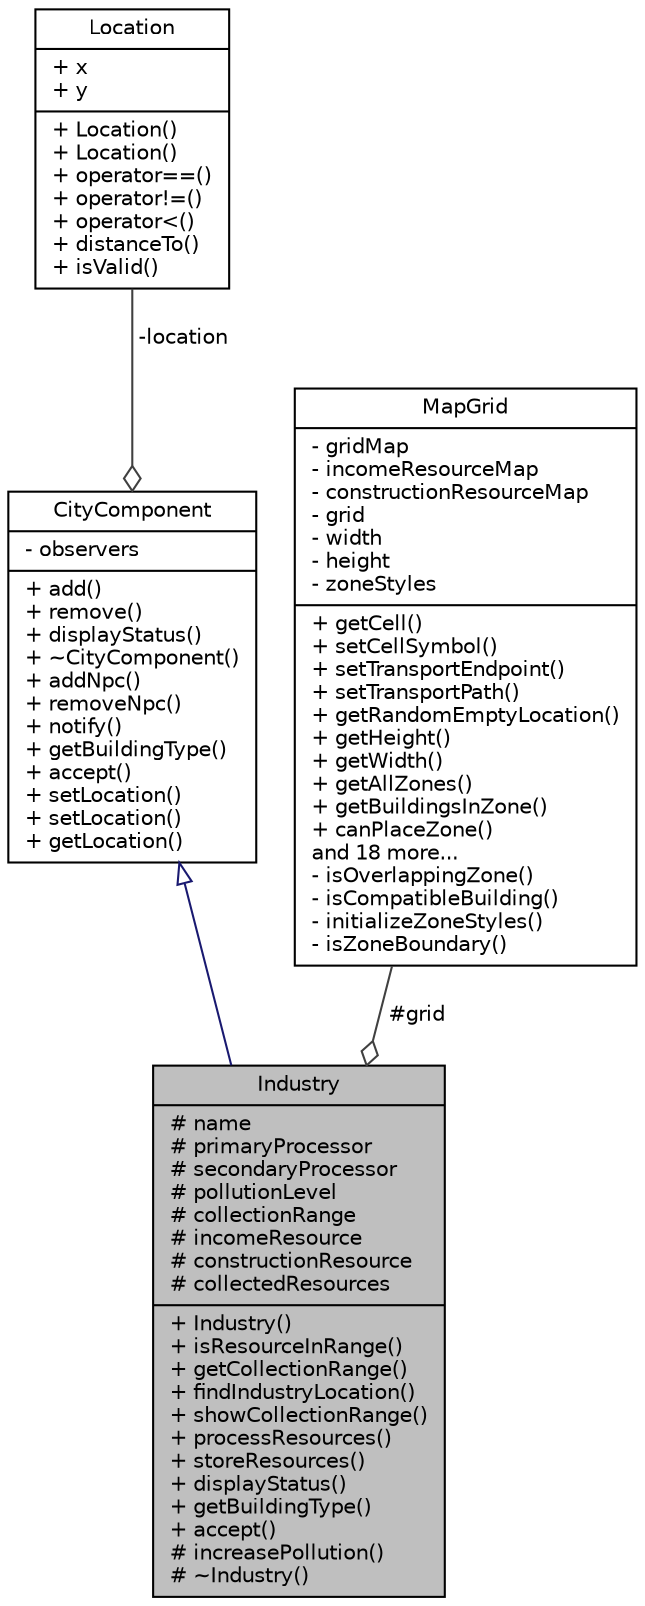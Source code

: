 digraph "Industry"
{
 // LATEX_PDF_SIZE
  edge [fontname="Helvetica",fontsize="10",labelfontname="Helvetica",labelfontsize="10"];
  node [fontname="Helvetica",fontsize="10",shape=record];
  Node1 [label="{Industry\n|# name\l# primaryProcessor\l# secondaryProcessor\l# pollutionLevel\l# collectionRange\l# incomeResource\l# constructionResource\l# collectedResources\l|+ Industry()\l+ isResourceInRange()\l+ getCollectionRange()\l+ findIndustryLocation()\l+ showCollectionRange()\l+ processResources()\l+ storeResources()\l+ displayStatus()\l+ getBuildingType()\l+ accept()\l# increasePollution()\l# ~Industry()\l}",height=0.2,width=0.4,color="black", fillcolor="grey75", style="filled", fontcolor="black",tooltip="Represents an industrial facility in the city."];
  Node2 -> Node1 [dir="back",color="midnightblue",fontsize="10",style="solid",arrowtail="onormal"];
  Node2 [label="{CityComponent\n|- observers\l|+ add()\l+ remove()\l+ displayStatus()\l+ ~CityComponent()\l+ addNpc()\l+ removeNpc()\l+ notify()\l+ getBuildingType()\l+ accept()\l+ setLocation()\l+ setLocation()\l+ getLocation()\l}",height=0.2,width=0.4,color="black", fillcolor="white", style="filled",URL="$classCityComponent.html",tooltip="Abstract base class representing a component of a city."];
  Node3 -> Node2 [color="grey25",fontsize="10",style="solid",label=" -location" ,arrowhead="odiamond"];
  Node3 [label="{Location\n|+ x\l+ y\l|+ Location()\l+ Location()\l+ operator==()\l+ operator!=()\l+ operator\<()\l+ distanceTo()\l+ isValid()\l}",height=0.2,width=0.4,color="black", fillcolor="white", style="filled",URL="$structLocation.html",tooltip="Represents a 2D coordinate location on a grid."];
  Node4 -> Node1 [color="grey25",fontsize="10",style="solid",label=" #grid" ,arrowhead="odiamond"];
  Node4 [label="{MapGrid\n|- gridMap\l- incomeResourceMap\l- constructionResourceMap\l- grid\l- width\l- height\l- zoneStyles\l|+ getCell()\l+ setCellSymbol()\l+ setTransportEndpoint()\l+ setTransportPath()\l+ getRandomEmptyLocation()\l+ getHeight()\l+ getWidth()\l+ getAllZones()\l+ getBuildingsInZone()\l+ canPlaceZone()\land 18 more...\l- isOverlappingZone()\l- isCompatibleBuilding()\l- initializeZoneStyles()\l- isZoneBoundary()\l}",height=0.2,width=0.4,color="black", fillcolor="white", style="filled",URL="$classMapGrid.html",tooltip=" "];
}
